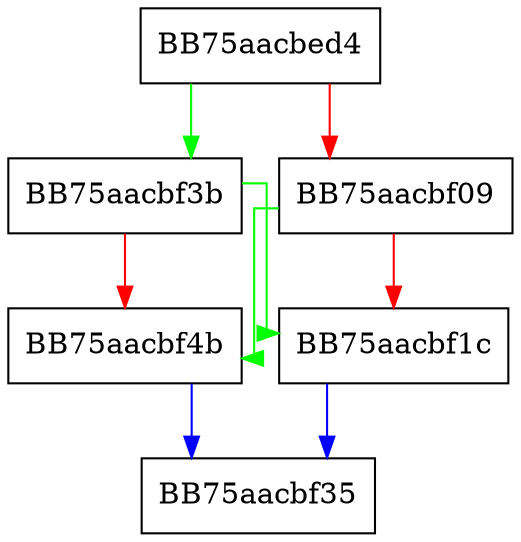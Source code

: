 digraph commit {
  node [shape="box"];
  graph [splines=ortho];
  BB75aacbed4 -> BB75aacbf3b [color="green"];
  BB75aacbed4 -> BB75aacbf09 [color="red"];
  BB75aacbf09 -> BB75aacbf4b [color="green"];
  BB75aacbf09 -> BB75aacbf1c [color="red"];
  BB75aacbf1c -> BB75aacbf35 [color="blue"];
  BB75aacbf3b -> BB75aacbf1c [color="green"];
  BB75aacbf3b -> BB75aacbf4b [color="red"];
  BB75aacbf4b -> BB75aacbf35 [color="blue"];
}